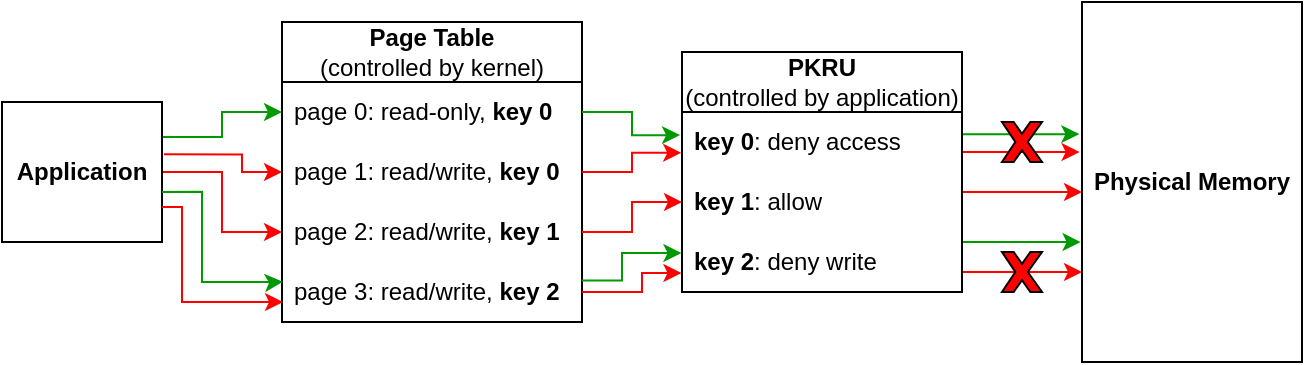<mxfile version="24.3.1" type="device">
  <diagram name="Page-1" id="QhQbgCrOSmnq601le5rz">
    <mxGraphModel dx="998" dy="700" grid="1" gridSize="10" guides="1" tooltips="1" connect="1" arrows="1" fold="1" page="1" pageScale="1" pageWidth="850" pageHeight="1100" math="0" shadow="0">
      <root>
        <mxCell id="0" />
        <mxCell id="1" parent="0" />
        <mxCell id="15li7BkHGeq0RY40I_Cv-36" style="edgeStyle=orthogonalEdgeStyle;rounded=0;orthogonalLoop=1;jettySize=auto;html=1;strokeColor=#FF0000;entryX=0;entryY=0.75;entryDx=0;entryDy=0;" edge="1" parent="1" target="15li7BkHGeq0RY40I_Cv-12">
          <mxGeometry relative="1" as="geometry">
            <mxPoint x="550" y="450" as="sourcePoint" />
            <mxPoint x="610" y="443" as="targetPoint" />
            <Array as="points">
              <mxPoint x="550" y="445" />
            </Array>
          </mxGeometry>
        </mxCell>
        <mxCell id="15li7BkHGeq0RY40I_Cv-35" style="edgeStyle=orthogonalEdgeStyle;rounded=0;orthogonalLoop=1;jettySize=auto;html=1;entryX=-0.006;entryY=0.668;entryDx=0;entryDy=0;entryPerimeter=0;strokeColor=#009900;" edge="1" parent="1" target="15li7BkHGeq0RY40I_Cv-12">
          <mxGeometry relative="1" as="geometry">
            <mxPoint x="550" y="435" as="sourcePoint" />
            <mxPoint x="610.0" y="439.96" as="targetPoint" />
            <Array as="points">
              <mxPoint x="550" y="430" />
              <mxPoint x="609" y="430" />
            </Array>
          </mxGeometry>
        </mxCell>
        <mxCell id="15li7BkHGeq0RY40I_Cv-29" style="edgeStyle=orthogonalEdgeStyle;rounded=0;orthogonalLoop=1;jettySize=auto;html=1;exitX=0.999;exitY=0.333;exitDx=0;exitDy=0;entryX=0;entryY=0.528;entryDx=0;entryDy=0;entryPerimeter=0;exitPerimeter=0;strokeColor=#FF0000;" edge="1" parent="1" source="15li7BkHGeq0RY40I_Cv-9" target="15li7BkHGeq0RY40I_Cv-12">
          <mxGeometry relative="1" as="geometry">
            <Array as="points" />
          </mxGeometry>
        </mxCell>
        <mxCell id="15li7BkHGeq0RY40I_Cv-21" style="edgeStyle=orthogonalEdgeStyle;rounded=0;orthogonalLoop=1;jettySize=auto;html=1;entryX=-0.011;entryY=0.417;entryDx=0;entryDy=0;entryPerimeter=0;strokeColor=#FF0000;" edge="1" parent="1" target="15li7BkHGeq0RY40I_Cv-12">
          <mxGeometry relative="1" as="geometry">
            <mxPoint x="550" y="385" as="sourcePoint" />
            <mxPoint x="609.12" y="379.94" as="targetPoint" />
            <Array as="points">
              <mxPoint x="550" y="385" />
              <mxPoint x="570" y="385" />
            </Array>
          </mxGeometry>
        </mxCell>
        <mxCell id="15li7BkHGeq0RY40I_Cv-30" style="edgeStyle=orthogonalEdgeStyle;rounded=0;orthogonalLoop=1;jettySize=auto;html=1;entryX=-0.012;entryY=0.367;entryDx=0;entryDy=0;entryPerimeter=0;strokeColor=#009900;" edge="1" parent="1" target="15li7BkHGeq0RY40I_Cv-12">
          <mxGeometry relative="1" as="geometry">
            <mxPoint x="550" y="380" as="sourcePoint" />
            <Array as="points">
              <mxPoint x="550" y="376" />
            </Array>
          </mxGeometry>
        </mxCell>
        <mxCell id="15li7BkHGeq0RY40I_Cv-2" value="&lt;div&gt;&lt;b&gt;Page Table&lt;/b&gt;&lt;/div&gt;&lt;div&gt;(controlled by kernel)&lt;br&gt;&lt;/div&gt;" style="swimlane;fontStyle=0;childLayout=stackLayout;horizontal=1;startSize=30;horizontalStack=0;resizeParent=1;resizeParentMax=0;resizeLast=0;collapsible=1;marginBottom=0;whiteSpace=wrap;html=1;" vertex="1" parent="1">
          <mxGeometry x="210" y="320" width="150" height="150" as="geometry" />
        </mxCell>
        <mxCell id="15li7BkHGeq0RY40I_Cv-3" value="page 0: read-only, &lt;b&gt;key 0&lt;/b&gt;" style="text;strokeColor=none;fillColor=none;align=left;verticalAlign=middle;spacingLeft=4;spacingRight=4;overflow=hidden;points=[[0,0.5],[1,0.5]];portConstraint=eastwest;rotatable=0;whiteSpace=wrap;html=1;" vertex="1" parent="15li7BkHGeq0RY40I_Cv-2">
          <mxGeometry y="30" width="150" height="30" as="geometry" />
        </mxCell>
        <mxCell id="15li7BkHGeq0RY40I_Cv-4" value="page 1: read/write, &lt;b&gt;key 0&lt;/b&gt;" style="text;strokeColor=none;fillColor=none;align=left;verticalAlign=middle;spacingLeft=4;spacingRight=4;overflow=hidden;points=[[0,0.5],[1,0.5]];portConstraint=eastwest;rotatable=0;whiteSpace=wrap;html=1;" vertex="1" parent="15li7BkHGeq0RY40I_Cv-2">
          <mxGeometry y="60" width="150" height="30" as="geometry" />
        </mxCell>
        <mxCell id="15li7BkHGeq0RY40I_Cv-5" value="page 2: read/write, &lt;b&gt;key 1&lt;/b&gt;" style="text;strokeColor=none;fillColor=none;align=left;verticalAlign=middle;spacingLeft=4;spacingRight=4;overflow=hidden;points=[[0,0.5],[1,0.5]];portConstraint=eastwest;rotatable=0;whiteSpace=wrap;html=1;" vertex="1" parent="15li7BkHGeq0RY40I_Cv-2">
          <mxGeometry y="90" width="150" height="30" as="geometry" />
        </mxCell>
        <mxCell id="15li7BkHGeq0RY40I_Cv-6" value="page 3: read/write, &lt;b&gt;key 2&lt;/b&gt;" style="text;strokeColor=none;fillColor=none;align=left;verticalAlign=middle;spacingLeft=4;spacingRight=4;overflow=hidden;points=[[0,0.5],[1,0.5]];portConstraint=eastwest;rotatable=0;whiteSpace=wrap;html=1;" vertex="1" parent="15li7BkHGeq0RY40I_Cv-2">
          <mxGeometry y="120" width="150" height="30" as="geometry" />
        </mxCell>
        <mxCell id="15li7BkHGeq0RY40I_Cv-7" value="&lt;div&gt;&lt;b&gt;PKRU&lt;/b&gt;&lt;/div&gt;&lt;div&gt;(controlled by application)&lt;br&gt;&lt;/div&gt;" style="swimlane;fontStyle=0;childLayout=stackLayout;horizontal=1;startSize=30;horizontalStack=0;resizeParent=1;resizeParentMax=0;resizeLast=0;collapsible=1;marginBottom=0;whiteSpace=wrap;html=1;" vertex="1" parent="1">
          <mxGeometry x="410" y="335" width="140" height="120" as="geometry" />
        </mxCell>
        <mxCell id="15li7BkHGeq0RY40I_Cv-8" value="&lt;b&gt;key 0&lt;/b&gt;: deny access" style="text;strokeColor=none;fillColor=none;align=left;verticalAlign=middle;spacingLeft=4;spacingRight=4;overflow=hidden;points=[[0,0.5],[1,0.5]];portConstraint=eastwest;rotatable=0;whiteSpace=wrap;html=1;" vertex="1" parent="15li7BkHGeq0RY40I_Cv-7">
          <mxGeometry y="30" width="140" height="30" as="geometry" />
        </mxCell>
        <mxCell id="15li7BkHGeq0RY40I_Cv-9" value="&lt;b&gt;key 1&lt;/b&gt;: allow" style="text;strokeColor=none;fillColor=none;align=left;verticalAlign=middle;spacingLeft=4;spacingRight=4;overflow=hidden;points=[[0,0.5],[1,0.5]];portConstraint=eastwest;rotatable=0;whiteSpace=wrap;html=1;" vertex="1" parent="15li7BkHGeq0RY40I_Cv-7">
          <mxGeometry y="60" width="140" height="30" as="geometry" />
        </mxCell>
        <mxCell id="15li7BkHGeq0RY40I_Cv-10" value="&lt;b&gt;key 2&lt;/b&gt;: deny write" style="text;strokeColor=none;fillColor=none;align=left;verticalAlign=middle;spacingLeft=4;spacingRight=4;overflow=hidden;points=[[0,0.5],[1,0.5]];portConstraint=eastwest;rotatable=0;whiteSpace=wrap;html=1;" vertex="1" parent="15li7BkHGeq0RY40I_Cv-7">
          <mxGeometry y="90" width="140" height="30" as="geometry" />
        </mxCell>
        <mxCell id="15li7BkHGeq0RY40I_Cv-13" style="edgeStyle=orthogonalEdgeStyle;rounded=0;orthogonalLoop=1;jettySize=auto;html=1;exitX=1;exitY=0.25;exitDx=0;exitDy=0;entryX=0;entryY=0.5;entryDx=0;entryDy=0;strokeColor=#009900;" edge="1" parent="1" source="15li7BkHGeq0RY40I_Cv-11" target="15li7BkHGeq0RY40I_Cv-3">
          <mxGeometry relative="1" as="geometry" />
        </mxCell>
        <mxCell id="15li7BkHGeq0RY40I_Cv-22" style="edgeStyle=orthogonalEdgeStyle;rounded=0;orthogonalLoop=1;jettySize=auto;html=1;exitX=1.012;exitY=0.374;exitDx=0;exitDy=0;entryX=0;entryY=0.5;entryDx=0;entryDy=0;exitPerimeter=0;strokeColor=#FF0000;" edge="1" parent="1" source="15li7BkHGeq0RY40I_Cv-11" target="15li7BkHGeq0RY40I_Cv-4">
          <mxGeometry relative="1" as="geometry">
            <Array as="points">
              <mxPoint x="190" y="386" />
              <mxPoint x="190" y="395" />
            </Array>
          </mxGeometry>
        </mxCell>
        <mxCell id="15li7BkHGeq0RY40I_Cv-26" style="edgeStyle=orthogonalEdgeStyle;rounded=0;orthogonalLoop=1;jettySize=auto;html=1;exitX=1;exitY=0.5;exitDx=0;exitDy=0;entryX=0;entryY=0.5;entryDx=0;entryDy=0;strokeColor=#FF0000;" edge="1" parent="1" source="15li7BkHGeq0RY40I_Cv-11" target="15li7BkHGeq0RY40I_Cv-5">
          <mxGeometry relative="1" as="geometry">
            <Array as="points">
              <mxPoint x="180" y="395" />
              <mxPoint x="180" y="425" />
            </Array>
          </mxGeometry>
        </mxCell>
        <mxCell id="15li7BkHGeq0RY40I_Cv-11" value="&lt;b&gt;Application&lt;/b&gt;" style="rounded=0;whiteSpace=wrap;html=1;" vertex="1" parent="1">
          <mxGeometry x="70" y="360" width="80" height="70" as="geometry" />
        </mxCell>
        <mxCell id="15li7BkHGeq0RY40I_Cv-12" value="&lt;b&gt;Physical Memory&lt;br&gt;&lt;/b&gt;" style="rounded=0;whiteSpace=wrap;html=1;" vertex="1" parent="1">
          <mxGeometry x="610" y="310" width="110" height="180" as="geometry" />
        </mxCell>
        <mxCell id="15li7BkHGeq0RY40I_Cv-14" style="edgeStyle=orthogonalEdgeStyle;rounded=0;orthogonalLoop=1;jettySize=auto;html=1;exitX=1;exitY=0.5;exitDx=0;exitDy=0;entryX=-0.007;entryY=0.385;entryDx=0;entryDy=0;strokeColor=#009900;entryPerimeter=0;" edge="1" parent="1" source="15li7BkHGeq0RY40I_Cv-3" target="15li7BkHGeq0RY40I_Cv-8">
          <mxGeometry relative="1" as="geometry" />
        </mxCell>
        <mxCell id="15li7BkHGeq0RY40I_Cv-23" style="edgeStyle=orthogonalEdgeStyle;rounded=0;orthogonalLoop=1;jettySize=auto;html=1;exitX=1;exitY=0.5;exitDx=0;exitDy=0;entryX=-0.003;entryY=0.681;entryDx=0;entryDy=0;entryPerimeter=0;strokeColor=#FF0000;" edge="1" parent="1" source="15li7BkHGeq0RY40I_Cv-4" target="15li7BkHGeq0RY40I_Cv-8">
          <mxGeometry relative="1" as="geometry" />
        </mxCell>
        <mxCell id="15li7BkHGeq0RY40I_Cv-16" value="" style="verticalLabelPosition=bottom;verticalAlign=top;html=1;shape=mxgraph.basic.x;fillColor=#FF0000;" vertex="1" parent="1">
          <mxGeometry x="570" y="435" width="20" height="20" as="geometry" />
        </mxCell>
        <mxCell id="15li7BkHGeq0RY40I_Cv-27" style="edgeStyle=orthogonalEdgeStyle;rounded=0;orthogonalLoop=1;jettySize=auto;html=1;exitX=1;exitY=0.5;exitDx=0;exitDy=0;entryX=0;entryY=0.5;entryDx=0;entryDy=0;strokeColor=#FF0000;" edge="1" parent="1" source="15li7BkHGeq0RY40I_Cv-5" target="15li7BkHGeq0RY40I_Cv-9">
          <mxGeometry relative="1" as="geometry" />
        </mxCell>
        <mxCell id="15li7BkHGeq0RY40I_Cv-31" style="edgeStyle=orthogonalEdgeStyle;rounded=0;orthogonalLoop=1;jettySize=auto;html=1;exitX=1;exitY=0.642;exitDx=0;exitDy=0;exitPerimeter=0;entryX=0.003;entryY=0.33;entryDx=0;entryDy=0;entryPerimeter=0;strokeColor=#009900;" edge="1" parent="1" source="15li7BkHGeq0RY40I_Cv-11" target="15li7BkHGeq0RY40I_Cv-6">
          <mxGeometry relative="1" as="geometry">
            <mxPoint x="160" y="410" as="sourcePoint" />
            <mxPoint x="209" y="450" as="targetPoint" />
            <Array as="points">
              <mxPoint x="170" y="405" />
              <mxPoint x="170" y="450" />
              <mxPoint x="209" y="450" />
            </Array>
          </mxGeometry>
        </mxCell>
        <mxCell id="15li7BkHGeq0RY40I_Cv-32" style="edgeStyle=orthogonalEdgeStyle;rounded=0;orthogonalLoop=1;jettySize=auto;html=1;exitX=1;exitY=0.75;exitDx=0;exitDy=0;entryX=0.003;entryY=0.64;entryDx=0;entryDy=0;entryPerimeter=0;strokeColor=#FF0000;" edge="1" parent="1" source="15li7BkHGeq0RY40I_Cv-11" target="15li7BkHGeq0RY40I_Cv-6">
          <mxGeometry relative="1" as="geometry">
            <mxPoint x="200" y="460" as="targetPoint" />
            <Array as="points">
              <mxPoint x="160" y="413" />
              <mxPoint x="160" y="460" />
              <mxPoint x="211" y="460" />
            </Array>
          </mxGeometry>
        </mxCell>
        <mxCell id="15li7BkHGeq0RY40I_Cv-33" style="edgeStyle=orthogonalEdgeStyle;rounded=0;orthogonalLoop=1;jettySize=auto;html=1;exitX=0.999;exitY=0.308;exitDx=0;exitDy=0;entryX=-0.002;entryY=0.351;entryDx=0;entryDy=0;entryPerimeter=0;exitPerimeter=0;strokeColor=#009900;" edge="1" parent="1" source="15li7BkHGeq0RY40I_Cv-6" target="15li7BkHGeq0RY40I_Cv-10">
          <mxGeometry relative="1" as="geometry">
            <Array as="points">
              <mxPoint x="380" y="449" />
              <mxPoint x="380" y="435" />
            </Array>
          </mxGeometry>
        </mxCell>
        <mxCell id="15li7BkHGeq0RY40I_Cv-34" style="edgeStyle=orthogonalEdgeStyle;rounded=0;orthogonalLoop=1;jettySize=auto;html=1;exitX=1;exitY=0.5;exitDx=0;exitDy=0;entryX=-0.002;entryY=0.684;entryDx=0;entryDy=0;entryPerimeter=0;strokeColor=#FF0000;" edge="1" parent="1" source="15li7BkHGeq0RY40I_Cv-6" target="15li7BkHGeq0RY40I_Cv-10">
          <mxGeometry relative="1" as="geometry">
            <Array as="points">
              <mxPoint x="390" y="455" />
              <mxPoint x="390" y="445" />
            </Array>
          </mxGeometry>
        </mxCell>
        <mxCell id="15li7BkHGeq0RY40I_Cv-37" value="" style="verticalLabelPosition=bottom;verticalAlign=top;html=1;shape=mxgraph.basic.x;fillColor=#FF0000;" vertex="1" parent="1">
          <mxGeometry x="570" y="370" width="20" height="20" as="geometry" />
        </mxCell>
      </root>
    </mxGraphModel>
  </diagram>
</mxfile>
